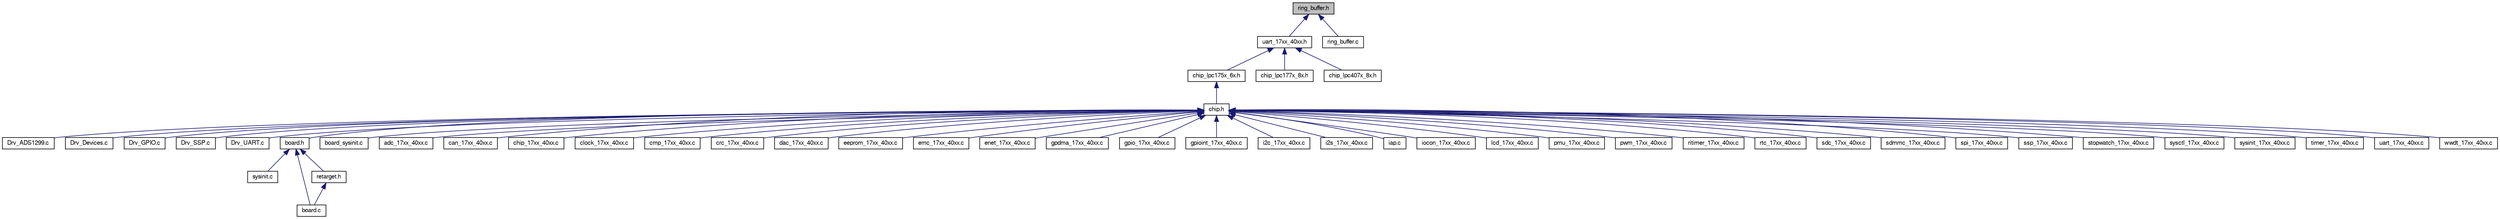 digraph "ring_buffer.h"
{
  edge [fontname="FreeSans",fontsize="10",labelfontname="FreeSans",labelfontsize="10"];
  node [fontname="FreeSans",fontsize="10",shape=record];
  Node1 [label="ring_buffer.h",height=0.2,width=0.4,color="black", fillcolor="grey75", style="filled", fontcolor="black"];
  Node1 -> Node2 [dir="back",color="midnightblue",fontsize="10",style="solid"];
  Node2 [label="uart_17xx_40xx.h",height=0.2,width=0.4,color="black", fillcolor="white", style="filled",URL="$uart__17xx__40xx_8h.html"];
  Node2 -> Node3 [dir="back",color="midnightblue",fontsize="10",style="solid"];
  Node3 [label="chip_lpc175x_6x.h",height=0.2,width=0.4,color="black", fillcolor="white", style="filled",URL="$chip__lpc175x__6x_8h.html"];
  Node3 -> Node4 [dir="back",color="midnightblue",fontsize="10",style="solid"];
  Node4 [label="chip.h",height=0.2,width=0.4,color="black", fillcolor="white", style="filled",URL="$chip_8h.html"];
  Node4 -> Node5 [dir="back",color="midnightblue",fontsize="10",style="solid"];
  Node5 [label="Drv_ADS1299.c",height=0.2,width=0.4,color="black", fillcolor="white", style="filled",URL="$Drv__ADS1299_8c.html"];
  Node4 -> Node6 [dir="back",color="midnightblue",fontsize="10",style="solid"];
  Node6 [label="Drv_Devices.c",height=0.2,width=0.4,color="black", fillcolor="white", style="filled",URL="$Drv__Devices_8c.html"];
  Node4 -> Node7 [dir="back",color="midnightblue",fontsize="10",style="solid"];
  Node7 [label="Drv_GPIO.c",height=0.2,width=0.4,color="black", fillcolor="white", style="filled",URL="$Drv__GPIO_8c.html"];
  Node4 -> Node8 [dir="back",color="midnightblue",fontsize="10",style="solid"];
  Node8 [label="Drv_SSP.c",height=0.2,width=0.4,color="black", fillcolor="white", style="filled",URL="$Drv__SSP_8c.html"];
  Node4 -> Node9 [dir="back",color="midnightblue",fontsize="10",style="solid"];
  Node9 [label="Drv_UART.c",height=0.2,width=0.4,color="black", fillcolor="white", style="filled",URL="$Drv__UART_8c.html"];
  Node4 -> Node10 [dir="back",color="midnightblue",fontsize="10",style="solid"];
  Node10 [label="board.h",height=0.2,width=0.4,color="black", fillcolor="white", style="filled",URL="$board_8h.html"];
  Node10 -> Node11 [dir="back",color="midnightblue",fontsize="10",style="solid"];
  Node11 [label="sysinit.c",height=0.2,width=0.4,color="black", fillcolor="white", style="filled",URL="$sysinit_8c.html"];
  Node10 -> Node12 [dir="back",color="midnightblue",fontsize="10",style="solid"];
  Node12 [label="board.c",height=0.2,width=0.4,color="black", fillcolor="white", style="filled",URL="$board_8c.html"];
  Node10 -> Node13 [dir="back",color="midnightblue",fontsize="10",style="solid"];
  Node13 [label="retarget.h",height=0.2,width=0.4,color="black", fillcolor="white", style="filled",URL="$retarget_8h.html"];
  Node13 -> Node12 [dir="back",color="midnightblue",fontsize="10",style="solid"];
  Node4 -> Node14 [dir="back",color="midnightblue",fontsize="10",style="solid"];
  Node14 [label="board_sysinit.c",height=0.2,width=0.4,color="black", fillcolor="white", style="filled",URL="$board__sysinit_8c.html"];
  Node4 -> Node15 [dir="back",color="midnightblue",fontsize="10",style="solid"];
  Node15 [label="adc_17xx_40xx.c",height=0.2,width=0.4,color="black", fillcolor="white", style="filled",URL="$adc__17xx__40xx_8c.html"];
  Node4 -> Node16 [dir="back",color="midnightblue",fontsize="10",style="solid"];
  Node16 [label="can_17xx_40xx.c",height=0.2,width=0.4,color="black", fillcolor="white", style="filled",URL="$can__17xx__40xx_8c.html"];
  Node4 -> Node17 [dir="back",color="midnightblue",fontsize="10",style="solid"];
  Node17 [label="chip_17xx_40xx.c",height=0.2,width=0.4,color="black", fillcolor="white", style="filled",URL="$chip__17xx__40xx_8c.html"];
  Node4 -> Node18 [dir="back",color="midnightblue",fontsize="10",style="solid"];
  Node18 [label="clock_17xx_40xx.c",height=0.2,width=0.4,color="black", fillcolor="white", style="filled",URL="$clock__17xx__40xx_8c.html"];
  Node4 -> Node19 [dir="back",color="midnightblue",fontsize="10",style="solid"];
  Node19 [label="cmp_17xx_40xx.c",height=0.2,width=0.4,color="black", fillcolor="white", style="filled",URL="$cmp__17xx__40xx_8c.html"];
  Node4 -> Node20 [dir="back",color="midnightblue",fontsize="10",style="solid"];
  Node20 [label="crc_17xx_40xx.c",height=0.2,width=0.4,color="black", fillcolor="white", style="filled",URL="$crc__17xx__40xx_8c.html"];
  Node4 -> Node21 [dir="back",color="midnightblue",fontsize="10",style="solid"];
  Node21 [label="dac_17xx_40xx.c",height=0.2,width=0.4,color="black", fillcolor="white", style="filled",URL="$dac__17xx__40xx_8c.html"];
  Node4 -> Node22 [dir="back",color="midnightblue",fontsize="10",style="solid"];
  Node22 [label="eeprom_17xx_40xx.c",height=0.2,width=0.4,color="black", fillcolor="white", style="filled",URL="$eeprom__17xx__40xx_8c.html"];
  Node4 -> Node23 [dir="back",color="midnightblue",fontsize="10",style="solid"];
  Node23 [label="emc_17xx_40xx.c",height=0.2,width=0.4,color="black", fillcolor="white", style="filled",URL="$emc__17xx__40xx_8c.html"];
  Node4 -> Node24 [dir="back",color="midnightblue",fontsize="10",style="solid"];
  Node24 [label="enet_17xx_40xx.c",height=0.2,width=0.4,color="black", fillcolor="white", style="filled",URL="$enet__17xx__40xx_8c.html"];
  Node4 -> Node25 [dir="back",color="midnightblue",fontsize="10",style="solid"];
  Node25 [label="gpdma_17xx_40xx.c",height=0.2,width=0.4,color="black", fillcolor="white", style="filled",URL="$gpdma__17xx__40xx_8c.html"];
  Node4 -> Node26 [dir="back",color="midnightblue",fontsize="10",style="solid"];
  Node26 [label="gpio_17xx_40xx.c",height=0.2,width=0.4,color="black", fillcolor="white", style="filled",URL="$gpio__17xx__40xx_8c.html"];
  Node4 -> Node27 [dir="back",color="midnightblue",fontsize="10",style="solid"];
  Node27 [label="gpioint_17xx_40xx.c",height=0.2,width=0.4,color="black", fillcolor="white", style="filled",URL="$gpioint__17xx__40xx_8c.html"];
  Node4 -> Node28 [dir="back",color="midnightblue",fontsize="10",style="solid"];
  Node28 [label="i2c_17xx_40xx.c",height=0.2,width=0.4,color="black", fillcolor="white", style="filled",URL="$i2c__17xx__40xx_8c.html"];
  Node4 -> Node29 [dir="back",color="midnightblue",fontsize="10",style="solid"];
  Node29 [label="i2s_17xx_40xx.c",height=0.2,width=0.4,color="black", fillcolor="white", style="filled",URL="$i2s__17xx__40xx_8c.html"];
  Node4 -> Node30 [dir="back",color="midnightblue",fontsize="10",style="solid"];
  Node30 [label="iap.c",height=0.2,width=0.4,color="black", fillcolor="white", style="filled",URL="$iap_8c.html"];
  Node4 -> Node31 [dir="back",color="midnightblue",fontsize="10",style="solid"];
  Node31 [label="iocon_17xx_40xx.c",height=0.2,width=0.4,color="black", fillcolor="white", style="filled",URL="$iocon__17xx__40xx_8c.html"];
  Node4 -> Node32 [dir="back",color="midnightblue",fontsize="10",style="solid"];
  Node32 [label="lcd_17xx_40xx.c",height=0.2,width=0.4,color="black", fillcolor="white", style="filled",URL="$lcd__17xx__40xx_8c.html"];
  Node4 -> Node33 [dir="back",color="midnightblue",fontsize="10",style="solid"];
  Node33 [label="pmu_17xx_40xx.c",height=0.2,width=0.4,color="black", fillcolor="white", style="filled",URL="$pmu__17xx__40xx_8c.html"];
  Node4 -> Node34 [dir="back",color="midnightblue",fontsize="10",style="solid"];
  Node34 [label="pwm_17xx_40xx.c",height=0.2,width=0.4,color="black", fillcolor="white", style="filled",URL="$pwm__17xx__40xx_8c.html"];
  Node4 -> Node35 [dir="back",color="midnightblue",fontsize="10",style="solid"];
  Node35 [label="ritimer_17xx_40xx.c",height=0.2,width=0.4,color="black", fillcolor="white", style="filled",URL="$ritimer__17xx__40xx_8c.html"];
  Node4 -> Node36 [dir="back",color="midnightblue",fontsize="10",style="solid"];
  Node36 [label="rtc_17xx_40xx.c",height=0.2,width=0.4,color="black", fillcolor="white", style="filled",URL="$rtc__17xx__40xx_8c.html"];
  Node4 -> Node37 [dir="back",color="midnightblue",fontsize="10",style="solid"];
  Node37 [label="sdc_17xx_40xx.c",height=0.2,width=0.4,color="black", fillcolor="white", style="filled",URL="$sdc__17xx__40xx_8c.html"];
  Node4 -> Node38 [dir="back",color="midnightblue",fontsize="10",style="solid"];
  Node38 [label="sdmmc_17xx_40xx.c",height=0.2,width=0.4,color="black", fillcolor="white", style="filled",URL="$sdmmc__17xx__40xx_8c.html"];
  Node4 -> Node39 [dir="back",color="midnightblue",fontsize="10",style="solid"];
  Node39 [label="spi_17xx_40xx.c",height=0.2,width=0.4,color="black", fillcolor="white", style="filled",URL="$spi__17xx__40xx_8c.html"];
  Node4 -> Node40 [dir="back",color="midnightblue",fontsize="10",style="solid"];
  Node40 [label="ssp_17xx_40xx.c",height=0.2,width=0.4,color="black", fillcolor="white", style="filled",URL="$ssp__17xx__40xx_8c.html"];
  Node4 -> Node41 [dir="back",color="midnightblue",fontsize="10",style="solid"];
  Node41 [label="stopwatch_17xx_40xx.c",height=0.2,width=0.4,color="black", fillcolor="white", style="filled",URL="$stopwatch__17xx__40xx_8c.html"];
  Node4 -> Node42 [dir="back",color="midnightblue",fontsize="10",style="solid"];
  Node42 [label="sysctl_17xx_40xx.c",height=0.2,width=0.4,color="black", fillcolor="white", style="filled",URL="$sysctl__17xx__40xx_8c.html"];
  Node4 -> Node43 [dir="back",color="midnightblue",fontsize="10",style="solid"];
  Node43 [label="sysinit_17xx_40xx.c",height=0.2,width=0.4,color="black", fillcolor="white", style="filled",URL="$sysinit__17xx__40xx_8c.html"];
  Node4 -> Node44 [dir="back",color="midnightblue",fontsize="10",style="solid"];
  Node44 [label="timer_17xx_40xx.c",height=0.2,width=0.4,color="black", fillcolor="white", style="filled",URL="$timer__17xx__40xx_8c.html"];
  Node4 -> Node45 [dir="back",color="midnightblue",fontsize="10",style="solid"];
  Node45 [label="uart_17xx_40xx.c",height=0.2,width=0.4,color="black", fillcolor="white", style="filled",URL="$uart__17xx__40xx_8c.html"];
  Node4 -> Node46 [dir="back",color="midnightblue",fontsize="10",style="solid"];
  Node46 [label="wwdt_17xx_40xx.c",height=0.2,width=0.4,color="black", fillcolor="white", style="filled",URL="$wwdt__17xx__40xx_8c.html"];
  Node2 -> Node47 [dir="back",color="midnightblue",fontsize="10",style="solid"];
  Node47 [label="chip_lpc177x_8x.h",height=0.2,width=0.4,color="black", fillcolor="white", style="filled",URL="$chip__lpc177x__8x_8h.html"];
  Node2 -> Node48 [dir="back",color="midnightblue",fontsize="10",style="solid"];
  Node48 [label="chip_lpc407x_8x.h",height=0.2,width=0.4,color="black", fillcolor="white", style="filled",URL="$chip__lpc407x__8x_8h.html"];
  Node1 -> Node49 [dir="back",color="midnightblue",fontsize="10",style="solid"];
  Node49 [label="ring_buffer.c",height=0.2,width=0.4,color="black", fillcolor="white", style="filled",URL="$ring__buffer_8c.html"];
}
